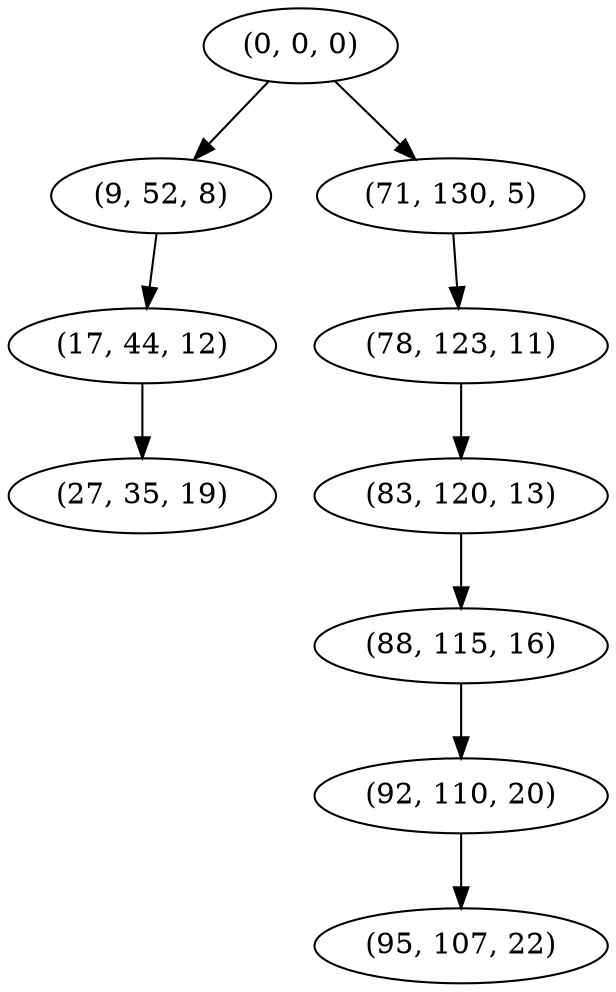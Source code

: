 digraph tree {
    "(0, 0, 0)";
    "(9, 52, 8)";
    "(17, 44, 12)";
    "(27, 35, 19)";
    "(71, 130, 5)";
    "(78, 123, 11)";
    "(83, 120, 13)";
    "(88, 115, 16)";
    "(92, 110, 20)";
    "(95, 107, 22)";
    "(0, 0, 0)" -> "(9, 52, 8)";
    "(0, 0, 0)" -> "(71, 130, 5)";
    "(9, 52, 8)" -> "(17, 44, 12)";
    "(17, 44, 12)" -> "(27, 35, 19)";
    "(71, 130, 5)" -> "(78, 123, 11)";
    "(78, 123, 11)" -> "(83, 120, 13)";
    "(83, 120, 13)" -> "(88, 115, 16)";
    "(88, 115, 16)" -> "(92, 110, 20)";
    "(92, 110, 20)" -> "(95, 107, 22)";
}
